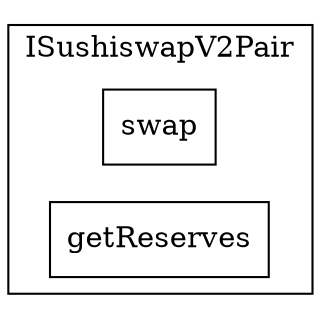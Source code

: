 strict digraph {
rankdir="LR"
node [shape=box]
subgraph cluster_22_ISushiswapV2Pair {
label = "ISushiswapV2Pair"
"22_swap" [label="swap"]
"22_getReserves" [label="getReserves"]
}subgraph cluster_solidity {
label = "[Solidity]"
}
}